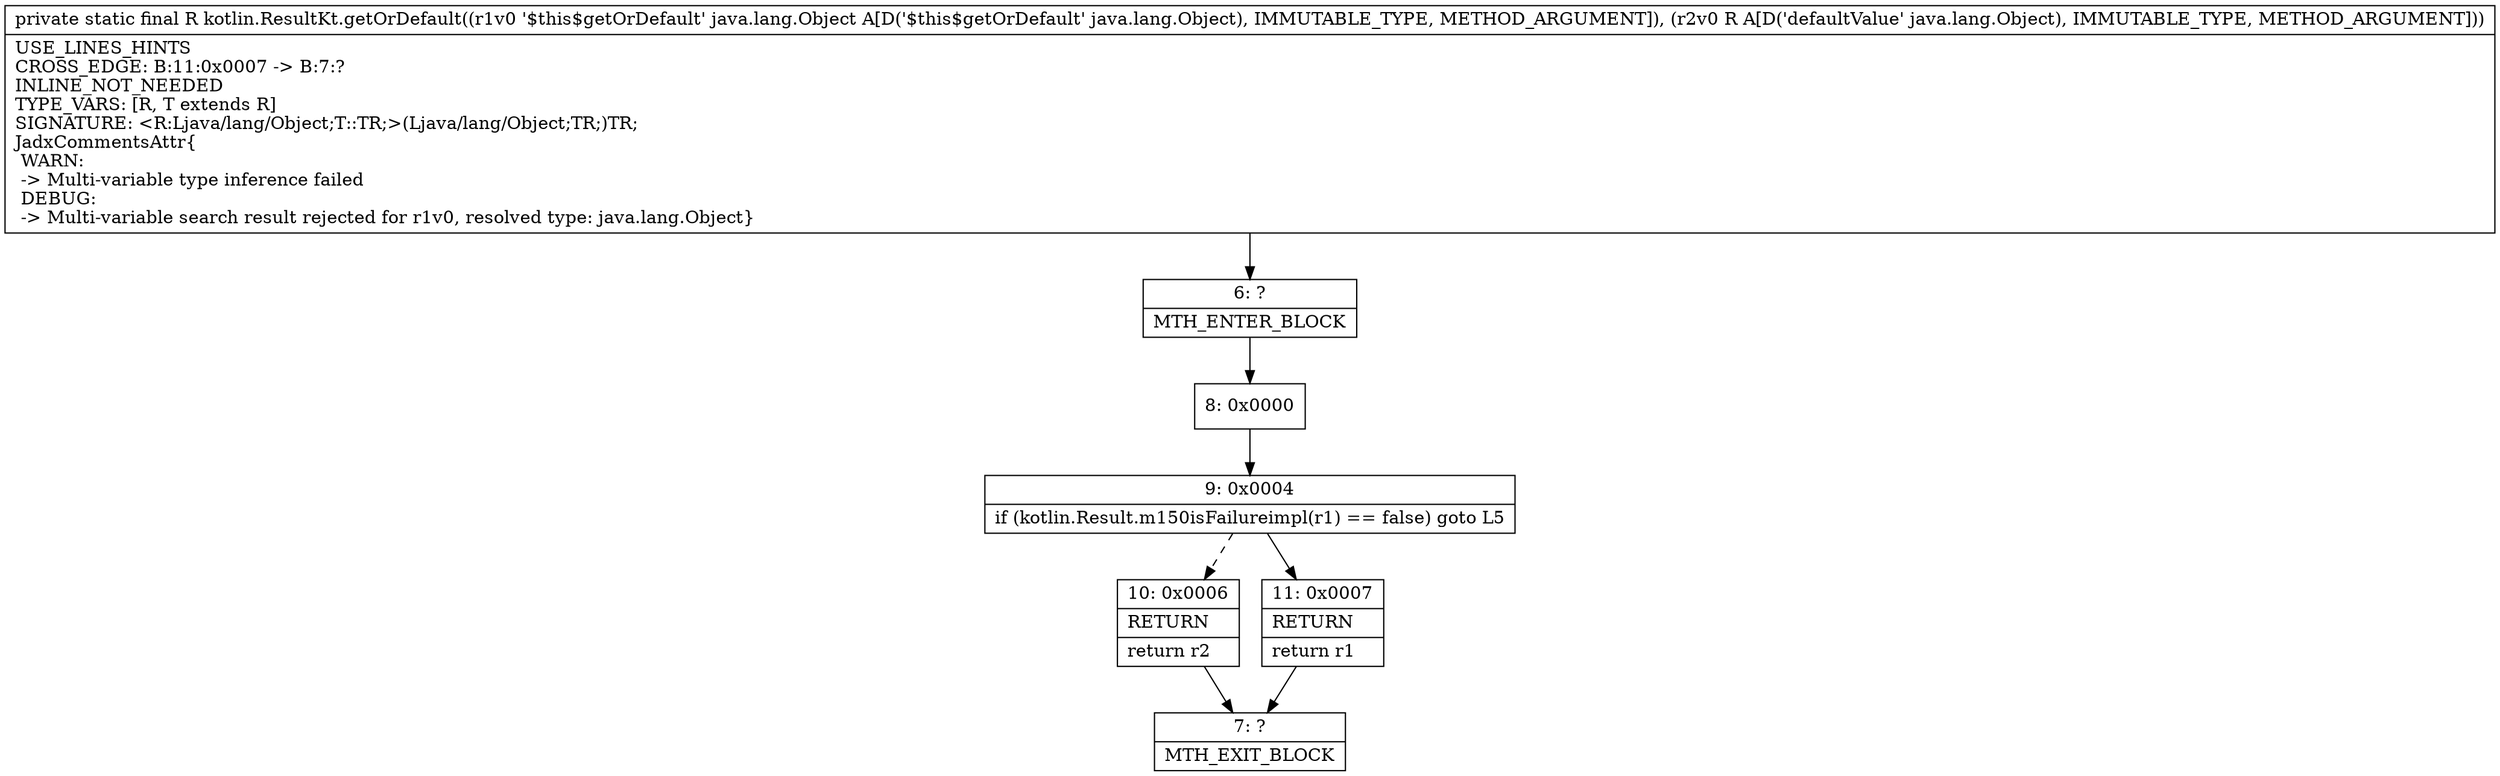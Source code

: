 digraph "CFG forkotlin.ResultKt.getOrDefault(Ljava\/lang\/Object;Ljava\/lang\/Object;)Ljava\/lang\/Object;" {
Node_6 [shape=record,label="{6\:\ ?|MTH_ENTER_BLOCK\l}"];
Node_8 [shape=record,label="{8\:\ 0x0000}"];
Node_9 [shape=record,label="{9\:\ 0x0004|if (kotlin.Result.m150isFailureimpl(r1) == false) goto L5\l}"];
Node_10 [shape=record,label="{10\:\ 0x0006|RETURN\l|return r2\l}"];
Node_7 [shape=record,label="{7\:\ ?|MTH_EXIT_BLOCK\l}"];
Node_11 [shape=record,label="{11\:\ 0x0007|RETURN\l|return r1\l}"];
MethodNode[shape=record,label="{private static final R kotlin.ResultKt.getOrDefault((r1v0 '$this$getOrDefault' java.lang.Object A[D('$this$getOrDefault' java.lang.Object), IMMUTABLE_TYPE, METHOD_ARGUMENT]), (r2v0 R A[D('defaultValue' java.lang.Object), IMMUTABLE_TYPE, METHOD_ARGUMENT]))  | USE_LINES_HINTS\lCROSS_EDGE: B:11:0x0007 \-\> B:7:?\lINLINE_NOT_NEEDED\lTYPE_VARS: [R, T extends R]\lSIGNATURE: \<R:Ljava\/lang\/Object;T::TR;\>(Ljava\/lang\/Object;TR;)TR;\lJadxCommentsAttr\{\l WARN: \l \-\> Multi\-variable type inference failed\l DEBUG: \l \-\> Multi\-variable search result rejected for r1v0, resolved type: java.lang.Object\}\l}"];
MethodNode -> Node_6;Node_6 -> Node_8;
Node_8 -> Node_9;
Node_9 -> Node_10[style=dashed];
Node_9 -> Node_11;
Node_10 -> Node_7;
Node_11 -> Node_7;
}

